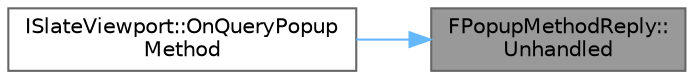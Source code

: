 digraph "FPopupMethodReply::Unhandled"
{
 // INTERACTIVE_SVG=YES
 // LATEX_PDF_SIZE
  bgcolor="transparent";
  edge [fontname=Helvetica,fontsize=10,labelfontname=Helvetica,labelfontsize=10];
  node [fontname=Helvetica,fontsize=10,shape=box,height=0.2,width=0.4];
  rankdir="RL";
  Node1 [id="Node000001",label="FPopupMethodReply::\lUnhandled",height=0.2,width=0.4,color="gray40", fillcolor="grey60", style="filled", fontcolor="black",tooltip="Create a reply that signals not having an opinion about the popup method."];
  Node1 -> Node2 [id="edge1_Node000001_Node000002",dir="back",color="steelblue1",style="solid",tooltip=" "];
  Node2 [id="Node000002",label="ISlateViewport::OnQueryPopup\lMethod",height=0.2,width=0.4,color="grey40", fillcolor="white", style="filled",URL="$dd/d3d/classISlateViewport.html#a2b89c01a8b214f6ce24a96014650c6fc",tooltip="Called to figure out whether we can make new windows for popups within this viewport."];
}
